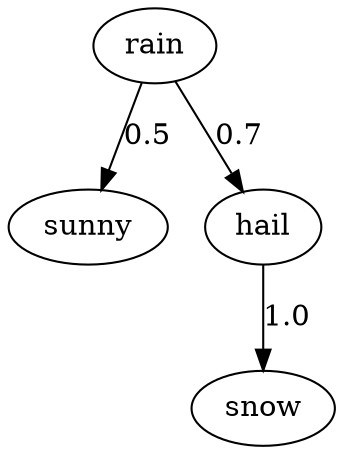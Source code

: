 digraph my_markov_chain {
		"rain" -> "sunny" [label = 0.5];
		"hail" -> "snow" [label = 1.0];
		"rain" -> "hail" [label = 0.7]; /* a comment*/
}
